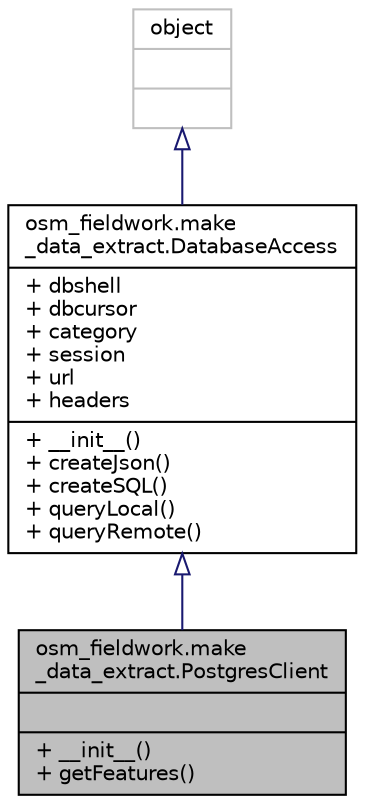 digraph "osm_fieldwork.make_data_extract.PostgresClient"
{
 // LATEX_PDF_SIZE
  edge [fontname="Helvetica",fontsize="10",labelfontname="Helvetica",labelfontsize="10"];
  node [fontname="Helvetica",fontsize="10",shape=record];
  Node1 [label="{osm_fieldwork.make\l_data_extract.PostgresClient\n||+ __init__()\l+ getFeatures()\l}",height=0.2,width=0.4,color="black", fillcolor="grey75", style="filled", fontcolor="black",tooltip=" "];
  Node2 -> Node1 [dir="back",color="midnightblue",fontsize="10",style="solid",arrowtail="onormal",fontname="Helvetica"];
  Node2 [label="{osm_fieldwork.make\l_data_extract.DatabaseAccess\n|+ dbshell\l+ dbcursor\l+ category\l+ session\l+ url\l+ headers\l|+ __init__()\l+ createJson()\l+ createSQL()\l+ queryLocal()\l+ queryRemote()\l}",height=0.2,width=0.4,color="black", fillcolor="white", style="filled",URL="$classosm__fieldwork_1_1make__data__extract_1_1DatabaseAccess.html",tooltip=" "];
  Node3 -> Node2 [dir="back",color="midnightblue",fontsize="10",style="solid",arrowtail="onormal",fontname="Helvetica"];
  Node3 [label="{object\n||}",height=0.2,width=0.4,color="grey75", fillcolor="white", style="filled",tooltip=" "];
}
